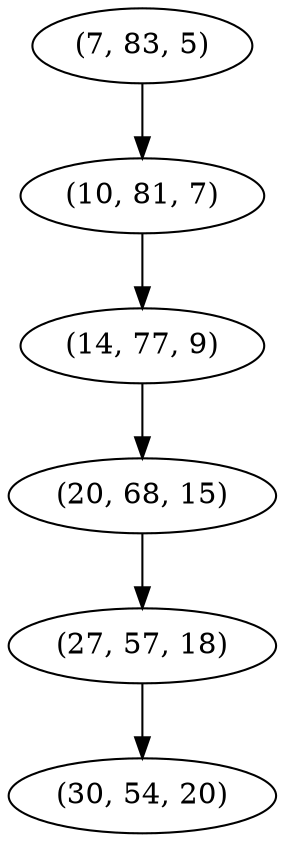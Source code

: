 digraph tree {
    "(7, 83, 5)";
    "(10, 81, 7)";
    "(14, 77, 9)";
    "(20, 68, 15)";
    "(27, 57, 18)";
    "(30, 54, 20)";
    "(7, 83, 5)" -> "(10, 81, 7)";
    "(10, 81, 7)" -> "(14, 77, 9)";
    "(14, 77, 9)" -> "(20, 68, 15)";
    "(20, 68, 15)" -> "(27, 57, 18)";
    "(27, 57, 18)" -> "(30, 54, 20)";
}
